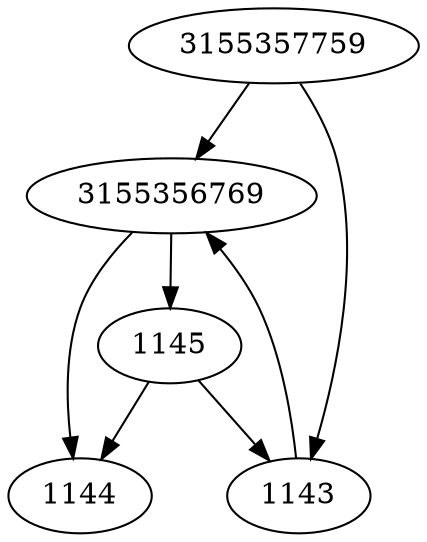 strict digraph  {
3155356769;
1143;
1144;
1145;
3155357759;
3155356769 -> 1144;
3155356769 -> 1145;
1143 -> 3155356769;
1145 -> 1144;
1145 -> 1143;
3155357759 -> 3155356769;
3155357759 -> 1143;
}
